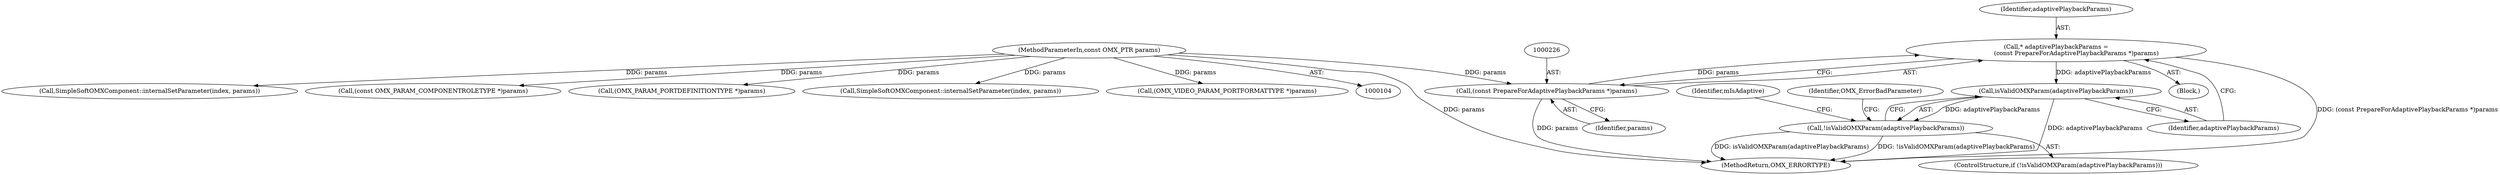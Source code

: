 digraph "0_Android_295c883fe3105b19bcd0f9e07d54c6b589fc5bff_40@pointer" {
"1000223" [label="(Call,* adaptivePlaybackParams =\n                     (const PrepareForAdaptivePlaybackParams *)params)"];
"1000225" [label="(Call,(const PrepareForAdaptivePlaybackParams *)params)"];
"1000106" [label="(MethodParameterIn,const OMX_PTR params)"];
"1000230" [label="(Call,isValidOMXParam(adaptivePlaybackParams))"];
"1000229" [label="(Call,!isValidOMXParam(adaptivePlaybackParams))"];
"1000221" [label="(Block,)"];
"1000234" [label="(Identifier,OMX_ErrorBadParameter)"];
"1000395" [label="(Call,SimpleSoftOMXComponent::internalSetParameter(index, params))"];
"1000225" [label="(Call,(const PrepareForAdaptivePlaybackParams *)params)"];
"1000229" [label="(Call,!isValidOMXParam(adaptivePlaybackParams))"];
"1000236" [label="(Identifier,mIsAdaptive)"];
"1000120" [label="(Call,(const OMX_PARAM_COMPONENTROLETYPE *)params)"];
"1000277" [label="(Call,(OMX_PARAM_PORTDEFINITIONTYPE *)params)"];
"1000400" [label="(Call,SimpleSoftOMXComponent::internalSetParameter(index, params))"];
"1000228" [label="(ControlStructure,if (!isValidOMXParam(adaptivePlaybackParams)))"];
"1000227" [label="(Identifier,params)"];
"1000151" [label="(Call,(OMX_VIDEO_PARAM_PORTFORMATTYPE *)params)"];
"1000230" [label="(Call,isValidOMXParam(adaptivePlaybackParams))"];
"1000403" [label="(MethodReturn,OMX_ERRORTYPE)"];
"1000106" [label="(MethodParameterIn,const OMX_PTR params)"];
"1000231" [label="(Identifier,adaptivePlaybackParams)"];
"1000223" [label="(Call,* adaptivePlaybackParams =\n                     (const PrepareForAdaptivePlaybackParams *)params)"];
"1000224" [label="(Identifier,adaptivePlaybackParams)"];
"1000223" -> "1000221"  [label="AST: "];
"1000223" -> "1000225"  [label="CFG: "];
"1000224" -> "1000223"  [label="AST: "];
"1000225" -> "1000223"  [label="AST: "];
"1000231" -> "1000223"  [label="CFG: "];
"1000223" -> "1000403"  [label="DDG: (const PrepareForAdaptivePlaybackParams *)params"];
"1000225" -> "1000223"  [label="DDG: params"];
"1000223" -> "1000230"  [label="DDG: adaptivePlaybackParams"];
"1000225" -> "1000227"  [label="CFG: "];
"1000226" -> "1000225"  [label="AST: "];
"1000227" -> "1000225"  [label="AST: "];
"1000225" -> "1000403"  [label="DDG: params"];
"1000106" -> "1000225"  [label="DDG: params"];
"1000106" -> "1000104"  [label="AST: "];
"1000106" -> "1000403"  [label="DDG: params"];
"1000106" -> "1000120"  [label="DDG: params"];
"1000106" -> "1000151"  [label="DDG: params"];
"1000106" -> "1000277"  [label="DDG: params"];
"1000106" -> "1000395"  [label="DDG: params"];
"1000106" -> "1000400"  [label="DDG: params"];
"1000230" -> "1000229"  [label="AST: "];
"1000230" -> "1000231"  [label="CFG: "];
"1000231" -> "1000230"  [label="AST: "];
"1000229" -> "1000230"  [label="CFG: "];
"1000230" -> "1000403"  [label="DDG: adaptivePlaybackParams"];
"1000230" -> "1000229"  [label="DDG: adaptivePlaybackParams"];
"1000229" -> "1000228"  [label="AST: "];
"1000234" -> "1000229"  [label="CFG: "];
"1000236" -> "1000229"  [label="CFG: "];
"1000229" -> "1000403"  [label="DDG: !isValidOMXParam(adaptivePlaybackParams)"];
"1000229" -> "1000403"  [label="DDG: isValidOMXParam(adaptivePlaybackParams)"];
}
